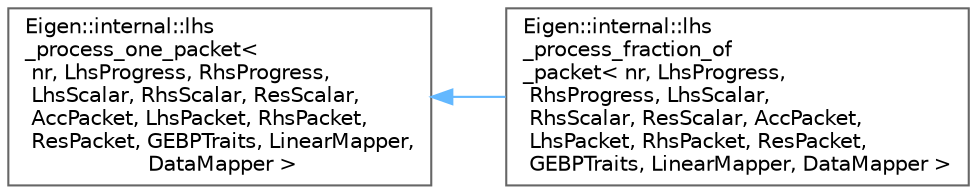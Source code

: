 digraph "Graphical Class Hierarchy"
{
 // LATEX_PDF_SIZE
  bgcolor="transparent";
  edge [fontname=Helvetica,fontsize=10,labelfontname=Helvetica,labelfontsize=10];
  node [fontname=Helvetica,fontsize=10,shape=box,height=0.2,width=0.4];
  rankdir="LR";
  Node0 [id="Node000000",label="Eigen::internal::lhs\l_process_one_packet\<\l nr, LhsProgress, RhsProgress,\l LhsScalar, RhsScalar, ResScalar,\l AccPacket, LhsPacket, RhsPacket,\l ResPacket, GEBPTraits, LinearMapper,\l DataMapper \>",height=0.2,width=0.4,color="grey40", fillcolor="white", style="filled",URL="$structEigen_1_1internal_1_1lhs__process__one__packet.html",tooltip=" "];
  Node0 -> Node1 [id="edge887_Node000000_Node000001",dir="back",color="steelblue1",style="solid",tooltip=" "];
  Node1 [id="Node000001",label="Eigen::internal::lhs\l_process_fraction_of\l_packet\< nr, LhsProgress,\l RhsProgress, LhsScalar,\l RhsScalar, ResScalar, AccPacket,\l LhsPacket, RhsPacket, ResPacket,\l GEBPTraits, LinearMapper, DataMapper \>",height=0.2,width=0.4,color="grey40", fillcolor="white", style="filled",URL="$structEigen_1_1internal_1_1lhs__process__fraction__of__packet.html",tooltip=" "];
}
